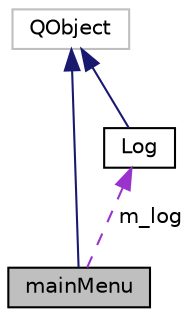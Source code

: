 digraph "mainMenu"
{
 // LATEX_PDF_SIZE
  edge [fontname="Helvetica",fontsize="10",labelfontname="Helvetica",labelfontsize="10"];
  node [fontname="Helvetica",fontsize="10",shape=record];
  Node1 [label="mainMenu",height=0.2,width=0.4,color="black", fillcolor="grey75", style="filled", fontcolor="black",tooltip="This class represents the main menu of the Pac-Man game."];
  Node2 -> Node1 [dir="back",color="midnightblue",fontsize="10",style="solid",fontname="Helvetica"];
  Node2 [label="QObject",height=0.2,width=0.4,color="grey75", fillcolor="white", style="filled",tooltip=" "];
  Node3 -> Node1 [dir="back",color="darkorchid3",fontsize="10",style="dashed",label=" m_log" ,fontname="Helvetica"];
  Node3 [label="Log",height=0.2,width=0.4,color="black", fillcolor="white", style="filled",URL="$classLog.html",tooltip="The Log class is responsible for creating log files for a Pacman game."];
  Node2 -> Node3 [dir="back",color="midnightblue",fontsize="10",style="solid",fontname="Helvetica"];
}
